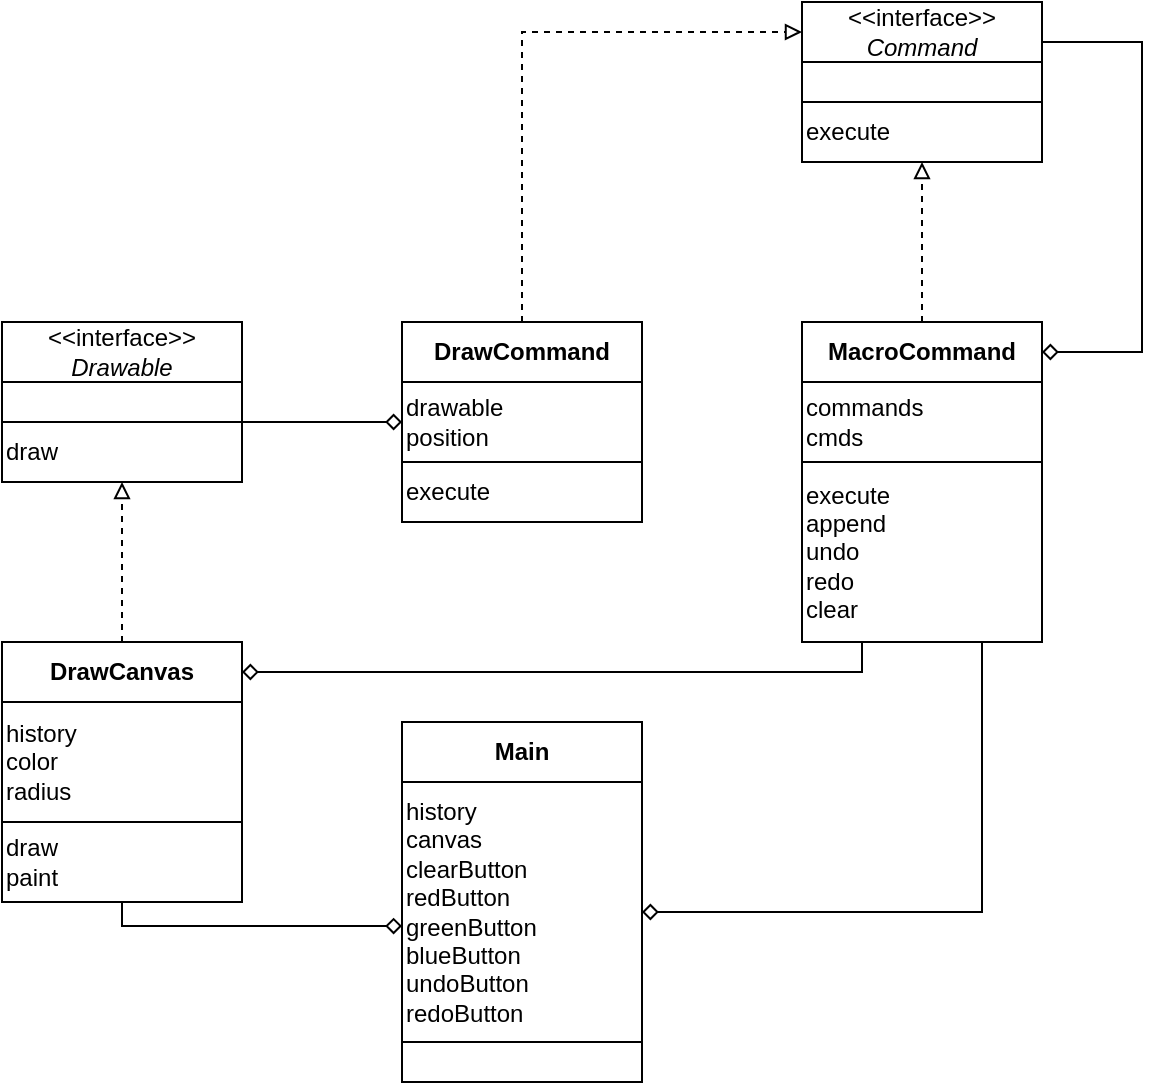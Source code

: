 <mxfile version="14.7.6" type="github">
  <diagram id="MmD4Tu3jAxmBGYifqvtR" name="Page-1">
    <mxGraphModel dx="824" dy="632" grid="1" gridSize="10" guides="1" tooltips="1" connect="1" arrows="1" fold="1" page="1" pageScale="1" pageWidth="827" pageHeight="1169" math="0" shadow="0">
      <root>
        <mxCell id="0" />
        <mxCell id="1" parent="0" />
        <mxCell id="VglDRwMaJpxy7JB3EEr_-5" value="&amp;lt;&amp;lt;interface&amp;gt;&amp;gt;&lt;br&gt;&lt;i&gt;Command&lt;/i&gt;" style="rounded=0;whiteSpace=wrap;html=1;" vertex="1" parent="1">
          <mxGeometry x="600" y="40" width="120" height="30" as="geometry" />
        </mxCell>
        <mxCell id="VglDRwMaJpxy7JB3EEr_-6" value="" style="rounded=0;whiteSpace=wrap;html=1;" vertex="1" parent="1">
          <mxGeometry x="600" y="70" width="120" height="20" as="geometry" />
        </mxCell>
        <mxCell id="VglDRwMaJpxy7JB3EEr_-7" value="execute" style="rounded=0;whiteSpace=wrap;html=1;align=left;" vertex="1" parent="1">
          <mxGeometry x="600" y="90" width="120" height="30" as="geometry" />
        </mxCell>
        <mxCell id="VglDRwMaJpxy7JB3EEr_-33" style="edgeStyle=orthogonalEdgeStyle;rounded=0;orthogonalLoop=1;jettySize=auto;html=1;exitX=1;exitY=0.5;exitDx=0;exitDy=0;entryX=1;entryY=0;entryDx=0;entryDy=0;startArrow=diamond;startFill=0;endArrow=none;endFill=0;" edge="1" parent="1" source="VglDRwMaJpxy7JB3EEr_-8" target="VglDRwMaJpxy7JB3EEr_-6">
          <mxGeometry relative="1" as="geometry">
            <Array as="points">
              <mxPoint x="770" y="215" />
              <mxPoint x="770" y="60" />
              <mxPoint x="720" y="60" />
            </Array>
          </mxGeometry>
        </mxCell>
        <mxCell id="VglDRwMaJpxy7JB3EEr_-34" style="edgeStyle=orthogonalEdgeStyle;rounded=0;orthogonalLoop=1;jettySize=auto;html=1;exitX=0.5;exitY=0;exitDx=0;exitDy=0;entryX=0.5;entryY=1;entryDx=0;entryDy=0;startArrow=none;startFill=0;endArrow=block;endFill=0;dashed=1;" edge="1" parent="1" source="VglDRwMaJpxy7JB3EEr_-8" target="VglDRwMaJpxy7JB3EEr_-7">
          <mxGeometry relative="1" as="geometry" />
        </mxCell>
        <mxCell id="VglDRwMaJpxy7JB3EEr_-8" value="&lt;b&gt;MacroCommand&lt;/b&gt;" style="rounded=0;whiteSpace=wrap;html=1;" vertex="1" parent="1">
          <mxGeometry x="600" y="200" width="120" height="30" as="geometry" />
        </mxCell>
        <mxCell id="VglDRwMaJpxy7JB3EEr_-9" value="commands&lt;br&gt;cmds" style="rounded=0;whiteSpace=wrap;html=1;align=left;" vertex="1" parent="1">
          <mxGeometry x="600" y="230" width="120" height="40" as="geometry" />
        </mxCell>
        <mxCell id="VglDRwMaJpxy7JB3EEr_-10" value="execute&lt;br&gt;append&lt;br&gt;undo&lt;br&gt;redo&lt;br&gt;clear" style="rounded=0;whiteSpace=wrap;html=1;align=left;" vertex="1" parent="1">
          <mxGeometry x="600" y="270" width="120" height="90" as="geometry" />
        </mxCell>
        <mxCell id="VglDRwMaJpxy7JB3EEr_-26" style="edgeStyle=orthogonalEdgeStyle;rounded=0;orthogonalLoop=1;jettySize=auto;html=1;exitX=0.5;exitY=0;exitDx=0;exitDy=0;entryX=0;entryY=0.5;entryDx=0;entryDy=0;dashed=1;endArrow=block;endFill=0;" edge="1" parent="1" source="VglDRwMaJpxy7JB3EEr_-11" target="VglDRwMaJpxy7JB3EEr_-5">
          <mxGeometry relative="1" as="geometry" />
        </mxCell>
        <mxCell id="VglDRwMaJpxy7JB3EEr_-11" value="&lt;b&gt;DrawCommand&lt;/b&gt;" style="rounded=0;whiteSpace=wrap;html=1;" vertex="1" parent="1">
          <mxGeometry x="400" y="200" width="120" height="30" as="geometry" />
        </mxCell>
        <mxCell id="VglDRwMaJpxy7JB3EEr_-13" value="execute" style="rounded=0;whiteSpace=wrap;html=1;align=left;" vertex="1" parent="1">
          <mxGeometry x="400" y="270" width="120" height="30" as="geometry" />
        </mxCell>
        <mxCell id="VglDRwMaJpxy7JB3EEr_-27" style="edgeStyle=orthogonalEdgeStyle;rounded=0;orthogonalLoop=1;jettySize=auto;html=1;exitX=0;exitY=0.5;exitDx=0;exitDy=0;entryX=1;entryY=0;entryDx=0;entryDy=0;endArrow=none;endFill=0;startArrow=diamond;startFill=0;" edge="1" parent="1" source="VglDRwMaJpxy7JB3EEr_-15" target="VglDRwMaJpxy7JB3EEr_-18">
          <mxGeometry relative="1" as="geometry">
            <Array as="points">
              <mxPoint x="340" y="250" />
              <mxPoint x="340" y="250" />
            </Array>
          </mxGeometry>
        </mxCell>
        <mxCell id="VglDRwMaJpxy7JB3EEr_-15" value="drawable&lt;br&gt;position" style="rounded=0;whiteSpace=wrap;html=1;align=left;" vertex="1" parent="1">
          <mxGeometry x="400" y="230" width="120" height="40" as="geometry" />
        </mxCell>
        <mxCell id="VglDRwMaJpxy7JB3EEr_-16" value="&amp;lt;&amp;lt;interface&amp;gt;&amp;gt;&lt;br&gt;&lt;i&gt;Drawable&lt;/i&gt;" style="rounded=0;whiteSpace=wrap;html=1;" vertex="1" parent="1">
          <mxGeometry x="200" y="200" width="120" height="30" as="geometry" />
        </mxCell>
        <mxCell id="VglDRwMaJpxy7JB3EEr_-17" value="" style="rounded=0;whiteSpace=wrap;html=1;" vertex="1" parent="1">
          <mxGeometry x="200" y="230" width="120" height="20" as="geometry" />
        </mxCell>
        <mxCell id="VglDRwMaJpxy7JB3EEr_-18" value="draw" style="rounded=0;whiteSpace=wrap;html=1;align=left;" vertex="1" parent="1">
          <mxGeometry x="200" y="250" width="120" height="30" as="geometry" />
        </mxCell>
        <mxCell id="VglDRwMaJpxy7JB3EEr_-28" style="edgeStyle=orthogonalEdgeStyle;rounded=0;orthogonalLoop=1;jettySize=auto;html=1;exitX=0.5;exitY=0;exitDx=0;exitDy=0;entryX=0.5;entryY=1;entryDx=0;entryDy=0;startArrow=none;startFill=0;endArrow=block;endFill=0;dashed=1;" edge="1" parent="1" source="VglDRwMaJpxy7JB3EEr_-19" target="VglDRwMaJpxy7JB3EEr_-18">
          <mxGeometry relative="1" as="geometry" />
        </mxCell>
        <mxCell id="VglDRwMaJpxy7JB3EEr_-30" style="edgeStyle=orthogonalEdgeStyle;rounded=0;orthogonalLoop=1;jettySize=auto;html=1;exitX=1;exitY=0.5;exitDx=0;exitDy=0;entryX=0.25;entryY=1;entryDx=0;entryDy=0;startArrow=diamond;startFill=0;endArrow=none;endFill=0;" edge="1" parent="1" source="VglDRwMaJpxy7JB3EEr_-19" target="VglDRwMaJpxy7JB3EEr_-10">
          <mxGeometry relative="1" as="geometry">
            <Array as="points">
              <mxPoint x="630" y="375" />
            </Array>
          </mxGeometry>
        </mxCell>
        <mxCell id="VglDRwMaJpxy7JB3EEr_-19" value="&lt;b&gt;DrawCanvas&lt;/b&gt;" style="rounded=0;whiteSpace=wrap;html=1;" vertex="1" parent="1">
          <mxGeometry x="200" y="360" width="120" height="30" as="geometry" />
        </mxCell>
        <mxCell id="VglDRwMaJpxy7JB3EEr_-20" value="history&lt;br&gt;color&lt;br&gt;radius" style="rounded=0;whiteSpace=wrap;html=1;align=left;" vertex="1" parent="1">
          <mxGeometry x="200" y="390" width="120" height="60" as="geometry" />
        </mxCell>
        <mxCell id="VglDRwMaJpxy7JB3EEr_-22" value="draw&lt;br&gt;paint" style="rounded=0;whiteSpace=wrap;html=1;align=left;" vertex="1" parent="1">
          <mxGeometry x="200" y="450" width="120" height="40" as="geometry" />
        </mxCell>
        <mxCell id="VglDRwMaJpxy7JB3EEr_-23" value="" style="rounded=0;whiteSpace=wrap;html=1;" vertex="1" parent="1">
          <mxGeometry x="400" y="560" width="120" height="20" as="geometry" />
        </mxCell>
        <mxCell id="VglDRwMaJpxy7JB3EEr_-24" value="&lt;b&gt;Main&lt;/b&gt;" style="rounded=0;whiteSpace=wrap;html=1;" vertex="1" parent="1">
          <mxGeometry x="400" y="400" width="120" height="30" as="geometry" />
        </mxCell>
        <mxCell id="VglDRwMaJpxy7JB3EEr_-31" style="edgeStyle=orthogonalEdgeStyle;rounded=0;orthogonalLoop=1;jettySize=auto;html=1;entryX=0.5;entryY=1;entryDx=0;entryDy=0;startArrow=diamond;startFill=0;endArrow=none;endFill=0;exitX=0;exitY=0.554;exitDx=0;exitDy=0;exitPerimeter=0;" edge="1" parent="1" source="VglDRwMaJpxy7JB3EEr_-25" target="VglDRwMaJpxy7JB3EEr_-22">
          <mxGeometry relative="1" as="geometry">
            <mxPoint x="390" y="530" as="sourcePoint" />
            <Array as="points">
              <mxPoint x="260" y="502" />
            </Array>
          </mxGeometry>
        </mxCell>
        <mxCell id="VglDRwMaJpxy7JB3EEr_-32" style="edgeStyle=orthogonalEdgeStyle;rounded=0;orthogonalLoop=1;jettySize=auto;html=1;exitX=1;exitY=0.5;exitDx=0;exitDy=0;entryX=0.75;entryY=1;entryDx=0;entryDy=0;startArrow=diamond;startFill=0;endArrow=none;endFill=0;" edge="1" parent="1" source="VglDRwMaJpxy7JB3EEr_-25" target="VglDRwMaJpxy7JB3EEr_-10">
          <mxGeometry relative="1" as="geometry" />
        </mxCell>
        <mxCell id="VglDRwMaJpxy7JB3EEr_-25" value="history&lt;br&gt;canvas&lt;br&gt;clearButton&lt;br&gt;redButton&lt;br&gt;greenButton&lt;br&gt;blueButton&lt;br&gt;undoButton&lt;br&gt;redoButton" style="rounded=0;whiteSpace=wrap;html=1;align=left;" vertex="1" parent="1">
          <mxGeometry x="400" y="430" width="120" height="130" as="geometry" />
        </mxCell>
      </root>
    </mxGraphModel>
  </diagram>
</mxfile>
